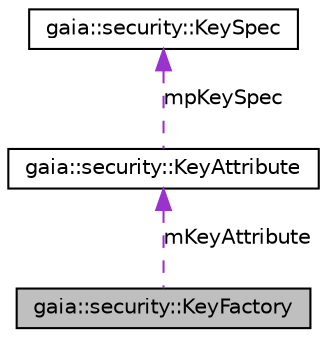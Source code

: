 digraph G
{
  edge [fontname="Helvetica",fontsize="10",labelfontname="Helvetica",labelfontsize="10"];
  node [fontname="Helvetica",fontsize="10",shape=record];
  Node1 [label="gaia::security::KeyFactory",height=0.2,width=0.4,color="black", fillcolor="grey75", style="filled" fontcolor="black"];
  Node2 -> Node1 [dir=back,color="darkorchid3",fontsize="10",style="dashed",label="mKeyAttribute",fontname="Helvetica"];
  Node2 [label="gaia::security::KeyAttribute",height=0.2,width=0.4,color="black", fillcolor="white", style="filled",URL="$de/de7/classgaia_1_1security_1_1_key_attribute.html",tooltip="This class describes the attributes needed to generate keys."];
  Node3 -> Node2 [dir=back,color="darkorchid3",fontsize="10",style="dashed",label="mpKeySpec",fontname="Helvetica"];
  Node3 [label="gaia::security::KeySpec",height=0.2,width=0.4,color="black", fillcolor="white", style="filled",URL="$d3/deb/classgaia_1_1security_1_1_key_spec.html"];
}
